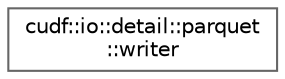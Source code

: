 digraph "类继承关系图"
{
 // LATEX_PDF_SIZE
  bgcolor="transparent";
  edge [fontname=Helvetica,fontsize=10,labelfontname=Helvetica,labelfontsize=10];
  node [fontname=Helvetica,fontsize=10,shape=box,height=0.2,width=0.4];
  rankdir="LR";
  Node0 [id="Node000000",label="cudf::io::detail::parquet\l::writer",height=0.2,width=0.4,color="grey40", fillcolor="white", style="filled",URL="$classcudf_1_1io_1_1detail_1_1parquet_1_1writer.html",tooltip="Class to write parquet dataset data into columns."];
}
